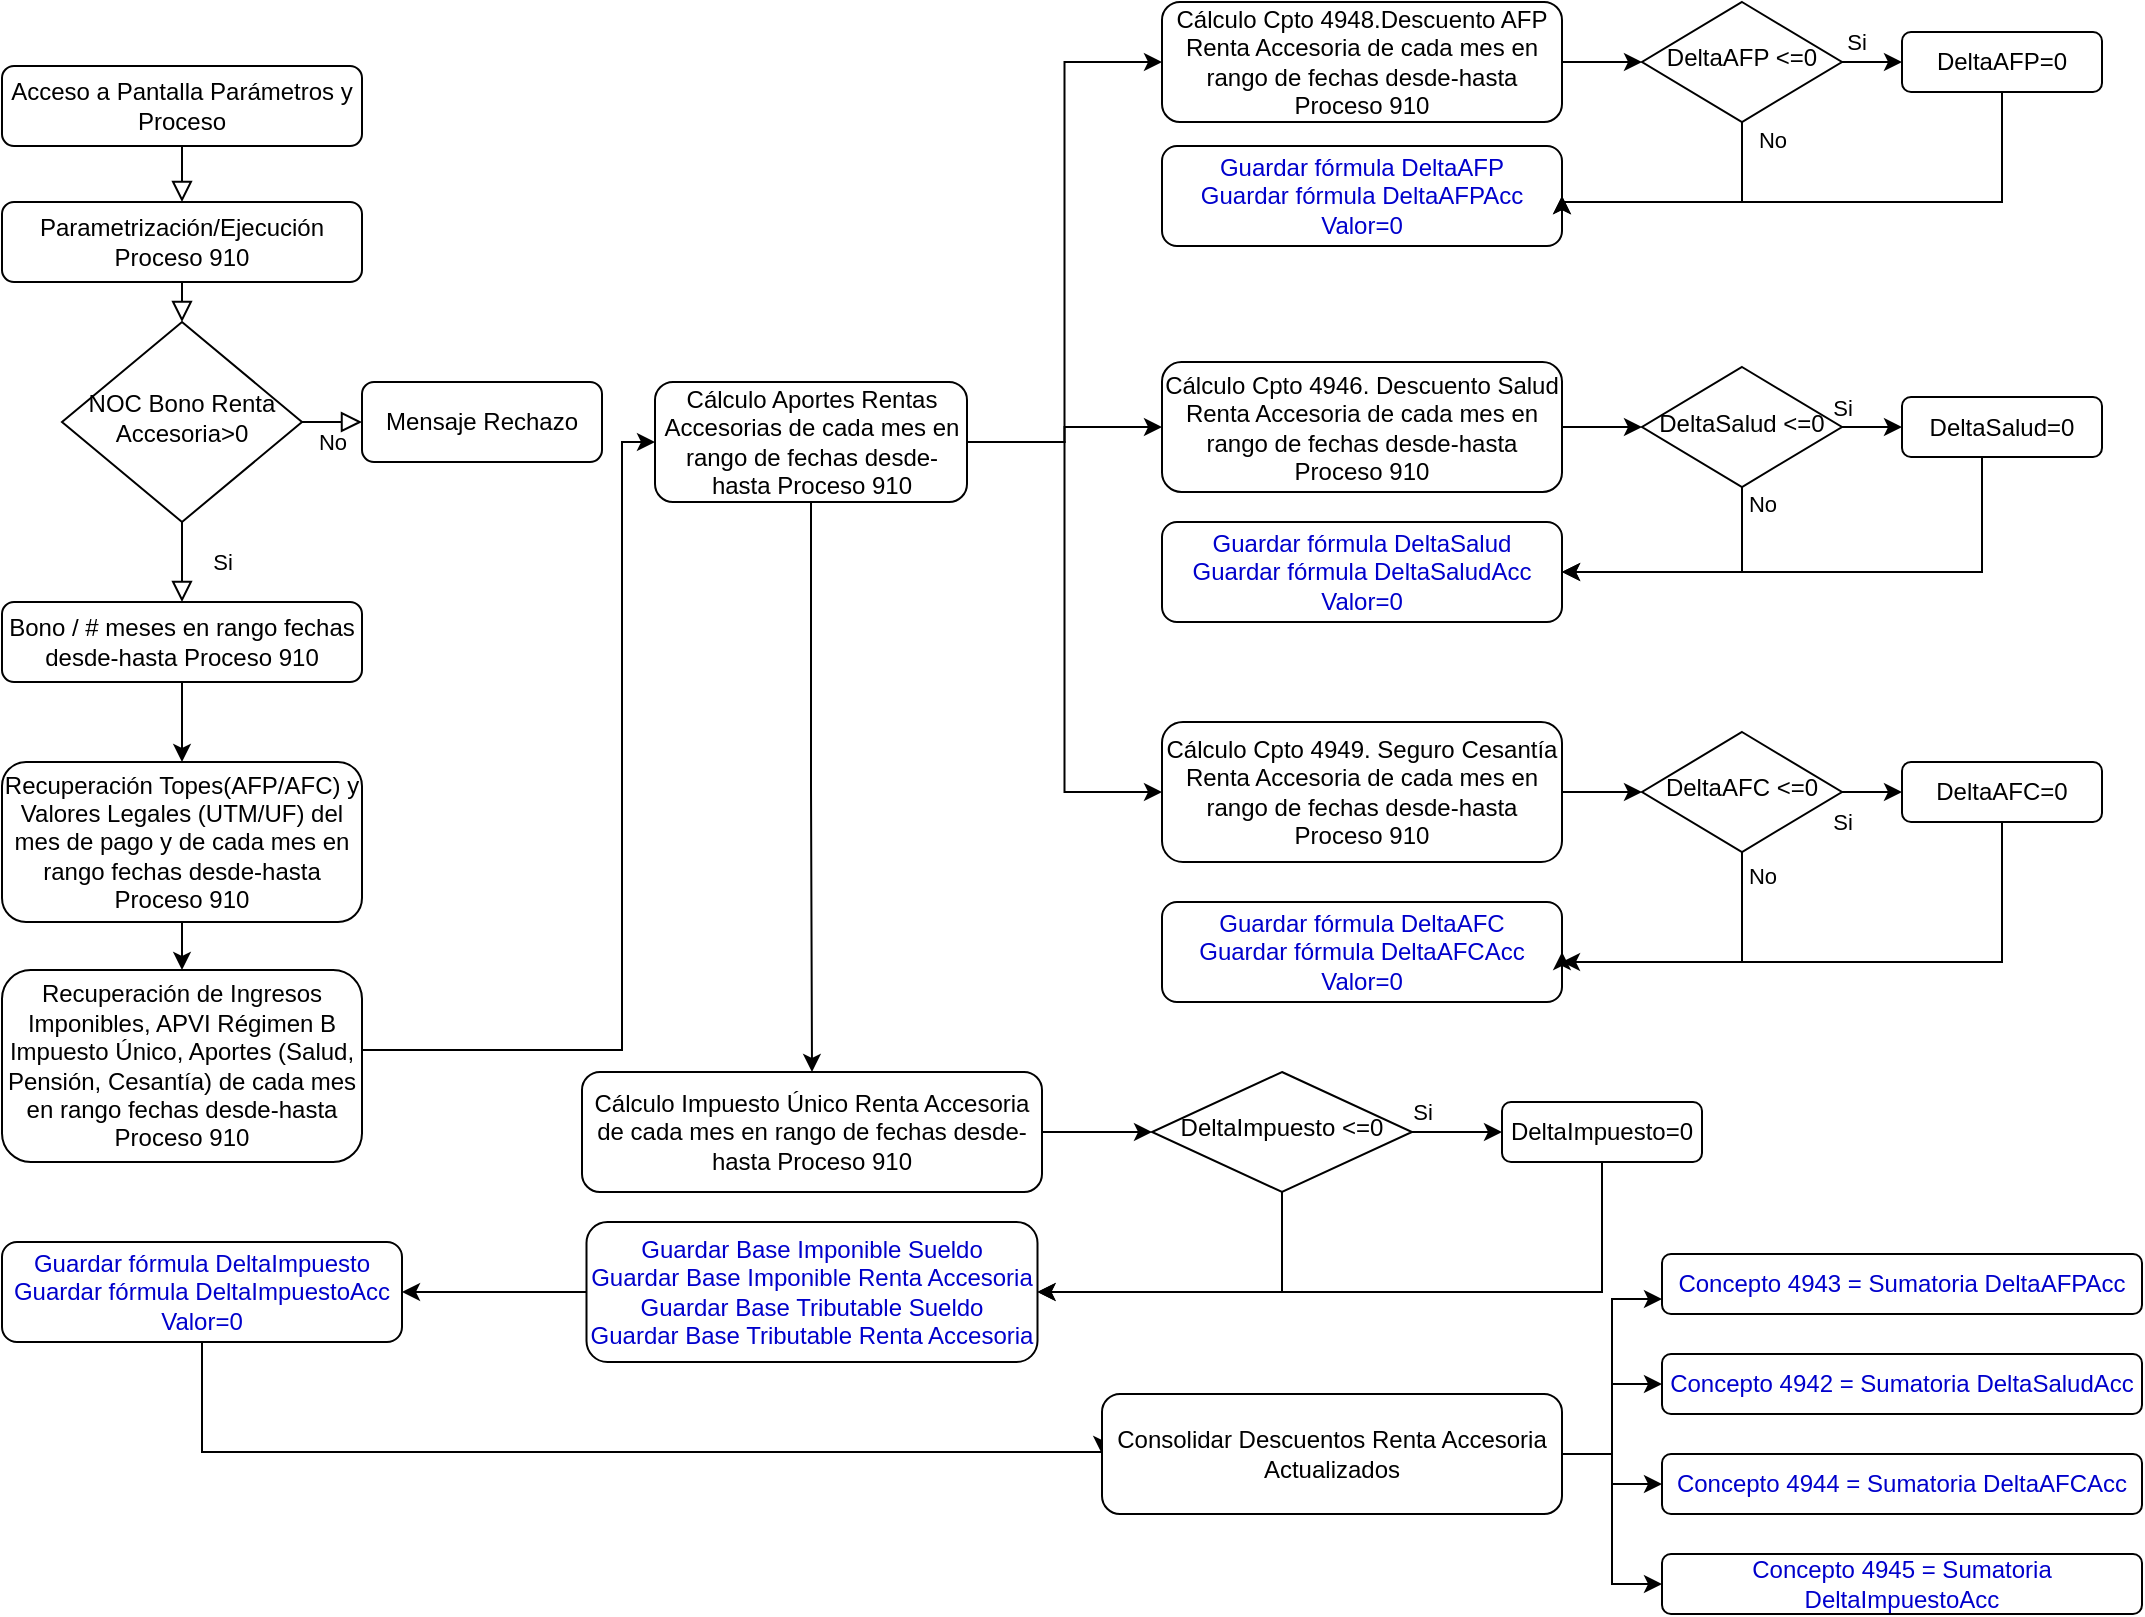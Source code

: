 <mxfile version="20.4.0" type="github">
  <diagram id="C5RBs43oDa-KdzZeNtuy" name="Page-1">
    <mxGraphModel dx="1497" dy="734" grid="1" gridSize="10" guides="1" tooltips="1" connect="1" arrows="1" fold="1" page="1" pageScale="1" pageWidth="1169" pageHeight="1654" math="0" shadow="0">
      <root>
        <mxCell id="WIyWlLk6GJQsqaUBKTNV-0" />
        <mxCell id="WIyWlLk6GJQsqaUBKTNV-1" parent="WIyWlLk6GJQsqaUBKTNV-0" />
        <mxCell id="WIyWlLk6GJQsqaUBKTNV-2" value="" style="rounded=0;html=1;jettySize=auto;orthogonalLoop=1;fontSize=11;endArrow=block;endFill=0;endSize=8;strokeWidth=1;shadow=0;labelBackgroundColor=none;edgeStyle=orthogonalEdgeStyle;exitX=0.5;exitY=1;exitDx=0;exitDy=0;" parent="WIyWlLk6GJQsqaUBKTNV-1" source="U594rOMJoQbYa-PAkSfv-0" edge="1">
          <mxGeometry relative="1" as="geometry">
            <mxPoint x="100" y="150" as="sourcePoint" />
            <mxPoint x="100" y="180" as="targetPoint" />
          </mxGeometry>
        </mxCell>
        <mxCell id="WIyWlLk6GJQsqaUBKTNV-3" value="Acceso a Pantalla Parámetros y Proceso" style="rounded=1;whiteSpace=wrap;html=1;fontSize=12;glass=0;strokeWidth=1;shadow=0;" parent="WIyWlLk6GJQsqaUBKTNV-1" vertex="1">
          <mxGeometry x="10" y="52" width="180" height="40" as="geometry" />
        </mxCell>
        <mxCell id="WIyWlLk6GJQsqaUBKTNV-4" value="Si" style="rounded=0;html=1;jettySize=auto;orthogonalLoop=1;fontSize=11;endArrow=block;endFill=0;endSize=8;strokeWidth=1;shadow=0;labelBackgroundColor=none;edgeStyle=orthogonalEdgeStyle;entryX=0.5;entryY=0;entryDx=0;entryDy=0;" parent="WIyWlLk6GJQsqaUBKTNV-1" source="WIyWlLk6GJQsqaUBKTNV-6" target="WIyWlLk6GJQsqaUBKTNV-11" edge="1">
          <mxGeometry y="20" relative="1" as="geometry">
            <mxPoint as="offset" />
            <mxPoint x="100" y="310" as="targetPoint" />
          </mxGeometry>
        </mxCell>
        <mxCell id="WIyWlLk6GJQsqaUBKTNV-5" value="No" style="edgeStyle=orthogonalEdgeStyle;rounded=0;html=1;jettySize=auto;orthogonalLoop=1;fontSize=11;endArrow=block;endFill=0;endSize=8;strokeWidth=1;shadow=0;labelBackgroundColor=none;entryX=0;entryY=0.5;entryDx=0;entryDy=0;" parent="WIyWlLk6GJQsqaUBKTNV-1" source="WIyWlLk6GJQsqaUBKTNV-6" target="WIyWlLk6GJQsqaUBKTNV-7" edge="1">
          <mxGeometry y="10" relative="1" as="geometry">
            <mxPoint as="offset" />
            <mxPoint x="200" y="230" as="targetPoint" />
          </mxGeometry>
        </mxCell>
        <mxCell id="WIyWlLk6GJQsqaUBKTNV-6" value="NOC Bono Renta Accesoria&amp;gt;0" style="rhombus;whiteSpace=wrap;html=1;shadow=0;fontFamily=Helvetica;fontSize=12;align=center;strokeWidth=1;spacing=6;spacingTop=-4;" parent="WIyWlLk6GJQsqaUBKTNV-1" vertex="1">
          <mxGeometry x="40" y="180" width="120" height="100" as="geometry" />
        </mxCell>
        <mxCell id="WIyWlLk6GJQsqaUBKTNV-7" value="Mensaje Rechazo" style="rounded=1;whiteSpace=wrap;html=1;fontSize=12;glass=0;strokeWidth=1;shadow=0;" parent="WIyWlLk6GJQsqaUBKTNV-1" vertex="1">
          <mxGeometry x="190" y="210" width="120" height="40" as="geometry" />
        </mxCell>
        <mxCell id="U594rOMJoQbYa-PAkSfv-7" style="edgeStyle=orthogonalEdgeStyle;rounded=0;orthogonalLoop=1;jettySize=auto;html=1;entryX=0.5;entryY=0;entryDx=0;entryDy=0;" edge="1" parent="WIyWlLk6GJQsqaUBKTNV-1" source="WIyWlLk6GJQsqaUBKTNV-11" target="U594rOMJoQbYa-PAkSfv-6">
          <mxGeometry relative="1" as="geometry" />
        </mxCell>
        <mxCell id="WIyWlLk6GJQsqaUBKTNV-11" value="Bono / # meses en rango fechas desde-hasta Proceso 910" style="rounded=1;whiteSpace=wrap;html=1;fontSize=12;glass=0;strokeWidth=1;shadow=0;" parent="WIyWlLk6GJQsqaUBKTNV-1" vertex="1">
          <mxGeometry x="10" y="320" width="180" height="40" as="geometry" />
        </mxCell>
        <mxCell id="U594rOMJoQbYa-PAkSfv-0" value="Parametrización/Ejecución Proceso 910" style="rounded=1;whiteSpace=wrap;html=1;fontSize=12;glass=0;strokeWidth=1;shadow=0;" vertex="1" parent="WIyWlLk6GJQsqaUBKTNV-1">
          <mxGeometry x="10" y="120" width="180" height="40" as="geometry" />
        </mxCell>
        <mxCell id="U594rOMJoQbYa-PAkSfv-1" value="" style="rounded=0;html=1;jettySize=auto;orthogonalLoop=1;fontSize=11;endArrow=block;endFill=0;endSize=8;strokeWidth=1;shadow=0;labelBackgroundColor=none;edgeStyle=orthogonalEdgeStyle;exitX=0.5;exitY=1;exitDx=0;exitDy=0;entryX=0.5;entryY=0;entryDx=0;entryDy=0;" edge="1" parent="WIyWlLk6GJQsqaUBKTNV-1" source="WIyWlLk6GJQsqaUBKTNV-3" target="U594rOMJoQbYa-PAkSfv-0">
          <mxGeometry relative="1" as="geometry">
            <mxPoint x="230" y="80" as="sourcePoint" />
            <mxPoint x="230" y="110" as="targetPoint" />
          </mxGeometry>
        </mxCell>
        <mxCell id="U594rOMJoQbYa-PAkSfv-9" value="" style="edgeStyle=orthogonalEdgeStyle;rounded=0;orthogonalLoop=1;jettySize=auto;html=1;" edge="1" parent="WIyWlLk6GJQsqaUBKTNV-1" source="U594rOMJoQbYa-PAkSfv-6" target="U594rOMJoQbYa-PAkSfv-8">
          <mxGeometry relative="1" as="geometry" />
        </mxCell>
        <mxCell id="U594rOMJoQbYa-PAkSfv-6" value="Recuperación Topes(AFP/AFC) y Valores Legales (UTM/UF) del mes de pago y de cada mes en rango fechas desde-hasta Proceso 910" style="rounded=1;whiteSpace=wrap;html=1;fontSize=12;glass=0;strokeWidth=1;shadow=0;" vertex="1" parent="WIyWlLk6GJQsqaUBKTNV-1">
          <mxGeometry x="10" y="400" width="180" height="80" as="geometry" />
        </mxCell>
        <mxCell id="U594rOMJoQbYa-PAkSfv-21" style="edgeStyle=orthogonalEdgeStyle;rounded=0;orthogonalLoop=1;jettySize=auto;html=1;entryX=0;entryY=0.5;entryDx=0;entryDy=0;" edge="1" parent="WIyWlLk6GJQsqaUBKTNV-1" source="U594rOMJoQbYa-PAkSfv-8" target="U594rOMJoQbYa-PAkSfv-11">
          <mxGeometry relative="1" as="geometry">
            <Array as="points">
              <mxPoint x="320" y="544" />
              <mxPoint x="320" y="240" />
            </Array>
          </mxGeometry>
        </mxCell>
        <mxCell id="U594rOMJoQbYa-PAkSfv-8" value="Recuperación de Ingresos Imponibles, APVI Régimen B Impuesto Único, Aportes (Salud, Pensión, Cesantía) de cada mes en rango fechas desde-hasta Proceso 910" style="rounded=1;whiteSpace=wrap;html=1;fontSize=12;glass=0;strokeWidth=1;shadow=0;" vertex="1" parent="WIyWlLk6GJQsqaUBKTNV-1">
          <mxGeometry x="10" y="504" width="180" height="96" as="geometry" />
        </mxCell>
        <mxCell id="U594rOMJoQbYa-PAkSfv-36" style="edgeStyle=orthogonalEdgeStyle;rounded=0;orthogonalLoop=1;jettySize=auto;html=1;entryX=0;entryY=0.5;entryDx=0;entryDy=0;" edge="1" parent="WIyWlLk6GJQsqaUBKTNV-1" source="U594rOMJoQbYa-PAkSfv-10" target="U594rOMJoQbYa-PAkSfv-35">
          <mxGeometry relative="1" as="geometry" />
        </mxCell>
        <mxCell id="U594rOMJoQbYa-PAkSfv-10" value="Cálculo Cpto 4948.Descuento AFP Renta Accesoria de cada mes en rango de fechas desde-hasta Proceso 910" style="rounded=1;whiteSpace=wrap;html=1;fontSize=12;glass=0;strokeWidth=1;shadow=0;" vertex="1" parent="WIyWlLk6GJQsqaUBKTNV-1">
          <mxGeometry x="590" y="20" width="200" height="60" as="geometry" />
        </mxCell>
        <mxCell id="U594rOMJoQbYa-PAkSfv-19" style="edgeStyle=orthogonalEdgeStyle;rounded=0;orthogonalLoop=1;jettySize=auto;html=1;entryX=0.5;entryY=0;entryDx=0;entryDy=0;" edge="1" parent="WIyWlLk6GJQsqaUBKTNV-1" source="U594rOMJoQbYa-PAkSfv-11" target="U594rOMJoQbYa-PAkSfv-18">
          <mxGeometry relative="1" as="geometry" />
        </mxCell>
        <mxCell id="U594rOMJoQbYa-PAkSfv-28" style="edgeStyle=orthogonalEdgeStyle;rounded=0;orthogonalLoop=1;jettySize=auto;html=1;entryX=0;entryY=0.5;entryDx=0;entryDy=0;" edge="1" parent="WIyWlLk6GJQsqaUBKTNV-1" source="U594rOMJoQbYa-PAkSfv-11" target="U594rOMJoQbYa-PAkSfv-10">
          <mxGeometry relative="1" as="geometry" />
        </mxCell>
        <mxCell id="U594rOMJoQbYa-PAkSfv-30" style="edgeStyle=orthogonalEdgeStyle;rounded=0;orthogonalLoop=1;jettySize=auto;html=1;entryX=0;entryY=0.5;entryDx=0;entryDy=0;" edge="1" parent="WIyWlLk6GJQsqaUBKTNV-1" source="U594rOMJoQbYa-PAkSfv-11" target="U594rOMJoQbYa-PAkSfv-14">
          <mxGeometry relative="1" as="geometry" />
        </mxCell>
        <mxCell id="U594rOMJoQbYa-PAkSfv-31" style="edgeStyle=orthogonalEdgeStyle;rounded=0;orthogonalLoop=1;jettySize=auto;html=1;entryX=0;entryY=0.5;entryDx=0;entryDy=0;" edge="1" parent="WIyWlLk6GJQsqaUBKTNV-1" source="U594rOMJoQbYa-PAkSfv-11" target="U594rOMJoQbYa-PAkSfv-16">
          <mxGeometry relative="1" as="geometry" />
        </mxCell>
        <mxCell id="U594rOMJoQbYa-PAkSfv-11" value="Cálculo Aportes Rentas Accesorias de cada mes en rango de fechas desde-hasta Proceso 910" style="rounded=1;whiteSpace=wrap;html=1;fontSize=12;glass=0;strokeWidth=1;shadow=0;" vertex="1" parent="WIyWlLk6GJQsqaUBKTNV-1">
          <mxGeometry x="336.5" y="210" width="156" height="60" as="geometry" />
        </mxCell>
        <mxCell id="U594rOMJoQbYa-PAkSfv-47" style="edgeStyle=orthogonalEdgeStyle;rounded=0;orthogonalLoop=1;jettySize=auto;html=1;entryX=0;entryY=0.5;entryDx=0;entryDy=0;" edge="1" parent="WIyWlLk6GJQsqaUBKTNV-1" source="U594rOMJoQbYa-PAkSfv-14" target="U594rOMJoQbYa-PAkSfv-45">
          <mxGeometry relative="1" as="geometry" />
        </mxCell>
        <mxCell id="U594rOMJoQbYa-PAkSfv-14" value="Cálculo Cpto 4946. Descuento Salud Renta Accesoria de cada mes en rango de fechas desde-hasta Proceso 910" style="rounded=1;whiteSpace=wrap;html=1;fontSize=12;glass=0;strokeWidth=1;shadow=0;" vertex="1" parent="WIyWlLk6GJQsqaUBKTNV-1">
          <mxGeometry x="590" y="200" width="200" height="65" as="geometry" />
        </mxCell>
        <mxCell id="U594rOMJoQbYa-PAkSfv-57" style="edgeStyle=orthogonalEdgeStyle;rounded=0;orthogonalLoop=1;jettySize=auto;html=1;entryX=0;entryY=0.5;entryDx=0;entryDy=0;" edge="1" parent="WIyWlLk6GJQsqaUBKTNV-1" source="U594rOMJoQbYa-PAkSfv-16" target="U594rOMJoQbYa-PAkSfv-55">
          <mxGeometry relative="1" as="geometry" />
        </mxCell>
        <mxCell id="U594rOMJoQbYa-PAkSfv-16" value="Cálculo Cpto 4949. Seguro Cesantía Renta Accesoria de cada mes en rango de fechas desde-hasta Proceso 910" style="rounded=1;whiteSpace=wrap;html=1;fontSize=12;glass=0;strokeWidth=1;shadow=0;" vertex="1" parent="WIyWlLk6GJQsqaUBKTNV-1">
          <mxGeometry x="590" y="380" width="200" height="70" as="geometry" />
        </mxCell>
        <mxCell id="U594rOMJoQbYa-PAkSfv-67" style="edgeStyle=orthogonalEdgeStyle;rounded=0;orthogonalLoop=1;jettySize=auto;html=1;entryX=0;entryY=0.5;entryDx=0;entryDy=0;" edge="1" parent="WIyWlLk6GJQsqaUBKTNV-1" source="U594rOMJoQbYa-PAkSfv-18" target="U594rOMJoQbYa-PAkSfv-64">
          <mxGeometry relative="1" as="geometry" />
        </mxCell>
        <mxCell id="U594rOMJoQbYa-PAkSfv-73" style="edgeStyle=orthogonalEdgeStyle;rounded=0;orthogonalLoop=1;jettySize=auto;html=1;entryX=0;entryY=0.5;entryDx=0;entryDy=0;exitX=0.5;exitY=1;exitDx=0;exitDy=0;" edge="1" parent="WIyWlLk6GJQsqaUBKTNV-1" source="U594rOMJoQbYa-PAkSfv-63" target="U594rOMJoQbYa-PAkSfv-72">
          <mxGeometry relative="1" as="geometry">
            <Array as="points">
              <mxPoint x="110" y="745" />
              <mxPoint x="560" y="745" />
            </Array>
          </mxGeometry>
        </mxCell>
        <mxCell id="U594rOMJoQbYa-PAkSfv-18" value="Cálculo Impuesto Único Renta Accesoria de cada mes en rango de fechas desde-hasta Proceso 910" style="rounded=1;whiteSpace=wrap;html=1;fontSize=12;glass=0;strokeWidth=1;shadow=0;" vertex="1" parent="WIyWlLk6GJQsqaUBKTNV-1">
          <mxGeometry x="300" y="555" width="230" height="60" as="geometry" />
        </mxCell>
        <mxCell id="U594rOMJoQbYa-PAkSfv-22" value="Guardar fórmula DeltaAFP&lt;br&gt;Guardar fórmula DeltaAFPAcc&lt;br&gt;Valor=0" style="rounded=1;whiteSpace=wrap;html=1;fontSize=12;glass=0;strokeWidth=1;shadow=0;fontStyle=0;fontColor=#0000CC;" vertex="1" parent="WIyWlLk6GJQsqaUBKTNV-1">
          <mxGeometry x="590" y="92" width="200" height="50" as="geometry" />
        </mxCell>
        <mxCell id="U594rOMJoQbYa-PAkSfv-23" value="Guardar fórmula DeltaSalud&lt;br&gt;Guardar fórmula DeltaSaludAcc&lt;br&gt;Valor=0" style="rounded=1;whiteSpace=wrap;html=1;fontSize=12;glass=0;strokeWidth=1;shadow=0;fontStyle=0;fontColor=#0000CC;" vertex="1" parent="WIyWlLk6GJQsqaUBKTNV-1">
          <mxGeometry x="590" y="280" width="200" height="50" as="geometry" />
        </mxCell>
        <mxCell id="U594rOMJoQbYa-PAkSfv-24" value="Guardar fórmula DeltaAFC&lt;br&gt;Guardar fórmula DeltaAFCAcc&lt;br&gt;Valor=0" style="rounded=1;whiteSpace=wrap;html=1;fontSize=12;glass=0;strokeWidth=1;shadow=0;fontStyle=0;fontColor=#0000CC;" vertex="1" parent="WIyWlLk6GJQsqaUBKTNV-1">
          <mxGeometry x="590" y="470" width="200" height="50" as="geometry" />
        </mxCell>
        <mxCell id="U594rOMJoQbYa-PAkSfv-40" value="No" style="edgeStyle=orthogonalEdgeStyle;rounded=0;orthogonalLoop=1;jettySize=auto;html=1;entryX=1;entryY=0.5;entryDx=0;entryDy=0;" edge="1" parent="WIyWlLk6GJQsqaUBKTNV-1" source="U594rOMJoQbYa-PAkSfv-35" target="U594rOMJoQbYa-PAkSfv-22">
          <mxGeometry x="-0.867" y="15" relative="1" as="geometry">
            <Array as="points">
              <mxPoint x="880" y="120" />
              <mxPoint x="790" y="120" />
            </Array>
            <mxPoint as="offset" />
          </mxGeometry>
        </mxCell>
        <mxCell id="U594rOMJoQbYa-PAkSfv-41" value="Si" style="edgeStyle=orthogonalEdgeStyle;rounded=0;orthogonalLoop=1;jettySize=auto;html=1;entryX=0;entryY=0.5;entryDx=0;entryDy=0;" edge="1" parent="WIyWlLk6GJQsqaUBKTNV-1" source="U594rOMJoQbYa-PAkSfv-35" target="U594rOMJoQbYa-PAkSfv-39">
          <mxGeometry x="-0.714" y="10" relative="1" as="geometry">
            <mxPoint as="offset" />
          </mxGeometry>
        </mxCell>
        <mxCell id="U594rOMJoQbYa-PAkSfv-35" value="DeltaAFP &amp;lt;=0" style="rhombus;whiteSpace=wrap;html=1;shadow=0;fontFamily=Helvetica;fontSize=12;align=center;strokeWidth=1;spacing=6;spacingTop=-4;" vertex="1" parent="WIyWlLk6GJQsqaUBKTNV-1">
          <mxGeometry x="830" y="20" width="100" height="60" as="geometry" />
        </mxCell>
        <mxCell id="U594rOMJoQbYa-PAkSfv-42" style="edgeStyle=orthogonalEdgeStyle;rounded=0;orthogonalLoop=1;jettySize=auto;html=1;entryX=1;entryY=0.5;entryDx=0;entryDy=0;exitX=0.5;exitY=1;exitDx=0;exitDy=0;" edge="1" parent="WIyWlLk6GJQsqaUBKTNV-1" source="U594rOMJoQbYa-PAkSfv-39" target="U594rOMJoQbYa-PAkSfv-22">
          <mxGeometry relative="1" as="geometry">
            <Array as="points">
              <mxPoint x="1010" y="120" />
              <mxPoint x="790" y="120" />
            </Array>
          </mxGeometry>
        </mxCell>
        <mxCell id="U594rOMJoQbYa-PAkSfv-39" value="DeltaAFP=0" style="rounded=1;whiteSpace=wrap;html=1;fontSize=12;glass=0;strokeWidth=1;shadow=0;" vertex="1" parent="WIyWlLk6GJQsqaUBKTNV-1">
          <mxGeometry x="960" y="35" width="100" height="30" as="geometry" />
        </mxCell>
        <mxCell id="U594rOMJoQbYa-PAkSfv-48" value="Si" style="edgeStyle=orthogonalEdgeStyle;rounded=0;orthogonalLoop=1;jettySize=auto;html=1;entryX=0;entryY=0.5;entryDx=0;entryDy=0;" edge="1" parent="WIyWlLk6GJQsqaUBKTNV-1" source="U594rOMJoQbYa-PAkSfv-45" target="U594rOMJoQbYa-PAkSfv-46">
          <mxGeometry x="-1" y="10" relative="1" as="geometry">
            <mxPoint as="offset" />
          </mxGeometry>
        </mxCell>
        <mxCell id="U594rOMJoQbYa-PAkSfv-51" value="No" style="edgeStyle=orthogonalEdgeStyle;rounded=0;orthogonalLoop=1;jettySize=auto;html=1;entryX=1;entryY=0.5;entryDx=0;entryDy=0;" edge="1" parent="WIyWlLk6GJQsqaUBKTNV-1" source="U594rOMJoQbYa-PAkSfv-45" target="U594rOMJoQbYa-PAkSfv-23">
          <mxGeometry x="-0.871" y="10" relative="1" as="geometry">
            <Array as="points">
              <mxPoint x="880" y="305" />
            </Array>
            <mxPoint as="offset" />
          </mxGeometry>
        </mxCell>
        <mxCell id="U594rOMJoQbYa-PAkSfv-45" value="DeltaSalud &amp;lt;=0" style="rhombus;whiteSpace=wrap;html=1;shadow=0;fontFamily=Helvetica;fontSize=12;align=center;strokeWidth=1;spacing=6;spacingTop=-4;" vertex="1" parent="WIyWlLk6GJQsqaUBKTNV-1">
          <mxGeometry x="830" y="202.5" width="100" height="60" as="geometry" />
        </mxCell>
        <mxCell id="U594rOMJoQbYa-PAkSfv-52" style="edgeStyle=orthogonalEdgeStyle;rounded=0;orthogonalLoop=1;jettySize=auto;html=1;entryX=1;entryY=0.5;entryDx=0;entryDy=0;" edge="1" parent="WIyWlLk6GJQsqaUBKTNV-1" source="U594rOMJoQbYa-PAkSfv-46" target="U594rOMJoQbYa-PAkSfv-23">
          <mxGeometry relative="1" as="geometry">
            <Array as="points">
              <mxPoint x="1000" y="305" />
            </Array>
          </mxGeometry>
        </mxCell>
        <mxCell id="U594rOMJoQbYa-PAkSfv-46" value="DeltaSalud=0" style="rounded=1;whiteSpace=wrap;html=1;fontSize=12;glass=0;strokeWidth=1;shadow=0;" vertex="1" parent="WIyWlLk6GJQsqaUBKTNV-1">
          <mxGeometry x="960" y="217.5" width="100" height="30" as="geometry" />
        </mxCell>
        <mxCell id="U594rOMJoQbYa-PAkSfv-58" value="Si" style="edgeStyle=orthogonalEdgeStyle;rounded=0;orthogonalLoop=1;jettySize=auto;html=1;entryX=0;entryY=0.5;entryDx=0;entryDy=0;" edge="1" parent="WIyWlLk6GJQsqaUBKTNV-1" source="U594rOMJoQbYa-PAkSfv-55" target="U594rOMJoQbYa-PAkSfv-56">
          <mxGeometry x="-1" y="-15" relative="1" as="geometry">
            <mxPoint as="offset" />
          </mxGeometry>
        </mxCell>
        <mxCell id="U594rOMJoQbYa-PAkSfv-60" style="edgeStyle=orthogonalEdgeStyle;rounded=0;orthogonalLoop=1;jettySize=auto;html=1;entryX=1;entryY=0.5;entryDx=0;entryDy=0;" edge="1" parent="WIyWlLk6GJQsqaUBKTNV-1" source="U594rOMJoQbYa-PAkSfv-55" target="U594rOMJoQbYa-PAkSfv-24">
          <mxGeometry relative="1" as="geometry">
            <mxPoint x="790" y="530" as="targetPoint" />
            <Array as="points">
              <mxPoint x="880" y="500" />
              <mxPoint x="790" y="500" />
            </Array>
          </mxGeometry>
        </mxCell>
        <mxCell id="U594rOMJoQbYa-PAkSfv-61" value="No" style="edgeLabel;html=1;align=center;verticalAlign=middle;resizable=0;points=[];" vertex="1" connectable="0" parent="U594rOMJoQbYa-PAkSfv-60">
          <mxGeometry x="-0.847" y="1" relative="1" as="geometry">
            <mxPoint x="9" as="offset" />
          </mxGeometry>
        </mxCell>
        <mxCell id="U594rOMJoQbYa-PAkSfv-55" value="DeltaAFC &amp;lt;=0" style="rhombus;whiteSpace=wrap;html=1;shadow=0;fontFamily=Helvetica;fontSize=12;align=center;strokeWidth=1;spacing=6;spacingTop=-4;" vertex="1" parent="WIyWlLk6GJQsqaUBKTNV-1">
          <mxGeometry x="830" y="385" width="100" height="60" as="geometry" />
        </mxCell>
        <mxCell id="U594rOMJoQbYa-PAkSfv-59" style="edgeStyle=orthogonalEdgeStyle;rounded=0;orthogonalLoop=1;jettySize=auto;html=1;entryX=1;entryY=0.6;entryDx=0;entryDy=0;entryPerimeter=0;" edge="1" parent="WIyWlLk6GJQsqaUBKTNV-1" source="U594rOMJoQbYa-PAkSfv-56" target="U594rOMJoQbYa-PAkSfv-24">
          <mxGeometry relative="1" as="geometry">
            <Array as="points">
              <mxPoint x="1010" y="500" />
            </Array>
          </mxGeometry>
        </mxCell>
        <mxCell id="U594rOMJoQbYa-PAkSfv-56" value="DeltaAFC=0" style="rounded=1;whiteSpace=wrap;html=1;fontSize=12;glass=0;strokeWidth=1;shadow=0;" vertex="1" parent="WIyWlLk6GJQsqaUBKTNV-1">
          <mxGeometry x="960" y="400" width="100" height="30" as="geometry" />
        </mxCell>
        <mxCell id="U594rOMJoQbYa-PAkSfv-70" style="edgeStyle=orthogonalEdgeStyle;rounded=0;orthogonalLoop=1;jettySize=auto;html=1;entryX=1;entryY=0.5;entryDx=0;entryDy=0;" edge="1" parent="WIyWlLk6GJQsqaUBKTNV-1" source="U594rOMJoQbYa-PAkSfv-62" target="U594rOMJoQbYa-PAkSfv-63">
          <mxGeometry relative="1" as="geometry" />
        </mxCell>
        <mxCell id="U594rOMJoQbYa-PAkSfv-62" value="Guardar Base Imponible Sueldo&lt;br&gt;Guardar Base Imponible Renta Accesoria&lt;br&gt;Guardar Base Tributable Sueldo&lt;br&gt;Guardar Base Tributable Renta Accesoria" style="rounded=1;whiteSpace=wrap;html=1;fontSize=12;glass=0;strokeWidth=1;shadow=0;fontStyle=0;fontColor=#0000CC;" vertex="1" parent="WIyWlLk6GJQsqaUBKTNV-1">
          <mxGeometry x="302.25" y="630" width="225.5" height="70" as="geometry" />
        </mxCell>
        <mxCell id="U594rOMJoQbYa-PAkSfv-63" value="Guardar fórmula DeltaImpuesto&lt;br&gt;Guardar fórmula DeltaImpuestoAcc&lt;br&gt;Valor=0" style="rounded=1;whiteSpace=wrap;html=1;fontSize=12;glass=0;strokeWidth=1;shadow=0;fontStyle=0;fontColor=#0000CC;" vertex="1" parent="WIyWlLk6GJQsqaUBKTNV-1">
          <mxGeometry x="10" y="640" width="200" height="50" as="geometry" />
        </mxCell>
        <mxCell id="U594rOMJoQbYa-PAkSfv-66" value="Si" style="edgeStyle=orthogonalEdgeStyle;rounded=0;orthogonalLoop=1;jettySize=auto;html=1;entryX=0;entryY=0.5;entryDx=0;entryDy=0;" edge="1" parent="WIyWlLk6GJQsqaUBKTNV-1" source="U594rOMJoQbYa-PAkSfv-64" target="U594rOMJoQbYa-PAkSfv-65">
          <mxGeometry x="-0.778" y="10" relative="1" as="geometry">
            <mxPoint as="offset" />
          </mxGeometry>
        </mxCell>
        <mxCell id="U594rOMJoQbYa-PAkSfv-68" style="edgeStyle=orthogonalEdgeStyle;rounded=0;orthogonalLoop=1;jettySize=auto;html=1;entryX=1;entryY=0.5;entryDx=0;entryDy=0;" edge="1" parent="WIyWlLk6GJQsqaUBKTNV-1" source="U594rOMJoQbYa-PAkSfv-64" target="U594rOMJoQbYa-PAkSfv-62">
          <mxGeometry relative="1" as="geometry">
            <Array as="points">
              <mxPoint x="650" y="665" />
            </Array>
          </mxGeometry>
        </mxCell>
        <mxCell id="U594rOMJoQbYa-PAkSfv-64" value="DeltaImpuesto &amp;lt;=0" style="rhombus;whiteSpace=wrap;html=1;shadow=0;fontFamily=Helvetica;fontSize=12;align=center;strokeWidth=1;spacing=6;spacingTop=-4;" vertex="1" parent="WIyWlLk6GJQsqaUBKTNV-1">
          <mxGeometry x="585" y="555" width="130" height="60" as="geometry" />
        </mxCell>
        <mxCell id="U594rOMJoQbYa-PAkSfv-71" style="edgeStyle=orthogonalEdgeStyle;rounded=0;orthogonalLoop=1;jettySize=auto;html=1;entryX=1;entryY=0.5;entryDx=0;entryDy=0;" edge="1" parent="WIyWlLk6GJQsqaUBKTNV-1" source="U594rOMJoQbYa-PAkSfv-65" target="U594rOMJoQbYa-PAkSfv-62">
          <mxGeometry relative="1" as="geometry">
            <Array as="points">
              <mxPoint x="810" y="665" />
            </Array>
          </mxGeometry>
        </mxCell>
        <mxCell id="U594rOMJoQbYa-PAkSfv-65" value="DeltaImpuesto=0" style="rounded=1;whiteSpace=wrap;html=1;fontSize=12;glass=0;strokeWidth=1;shadow=0;" vertex="1" parent="WIyWlLk6GJQsqaUBKTNV-1">
          <mxGeometry x="760" y="570" width="100" height="30" as="geometry" />
        </mxCell>
        <mxCell id="U594rOMJoQbYa-PAkSfv-78" style="edgeStyle=orthogonalEdgeStyle;rounded=0;orthogonalLoop=1;jettySize=auto;html=1;entryX=0;entryY=0.75;entryDx=0;entryDy=0;" edge="1" parent="WIyWlLk6GJQsqaUBKTNV-1" source="U594rOMJoQbYa-PAkSfv-72" target="U594rOMJoQbYa-PAkSfv-74">
          <mxGeometry relative="1" as="geometry" />
        </mxCell>
        <mxCell id="U594rOMJoQbYa-PAkSfv-79" style="edgeStyle=orthogonalEdgeStyle;rounded=0;orthogonalLoop=1;jettySize=auto;html=1;entryX=0;entryY=0.5;entryDx=0;entryDy=0;" edge="1" parent="WIyWlLk6GJQsqaUBKTNV-1" source="U594rOMJoQbYa-PAkSfv-72" target="U594rOMJoQbYa-PAkSfv-75">
          <mxGeometry relative="1" as="geometry" />
        </mxCell>
        <mxCell id="U594rOMJoQbYa-PAkSfv-80" style="edgeStyle=orthogonalEdgeStyle;rounded=0;orthogonalLoop=1;jettySize=auto;html=1;entryX=0;entryY=0.5;entryDx=0;entryDy=0;" edge="1" parent="WIyWlLk6GJQsqaUBKTNV-1" source="U594rOMJoQbYa-PAkSfv-72" target="U594rOMJoQbYa-PAkSfv-76">
          <mxGeometry relative="1" as="geometry" />
        </mxCell>
        <mxCell id="U594rOMJoQbYa-PAkSfv-81" style="edgeStyle=orthogonalEdgeStyle;rounded=0;orthogonalLoop=1;jettySize=auto;html=1;entryX=0;entryY=0.5;entryDx=0;entryDy=0;" edge="1" parent="WIyWlLk6GJQsqaUBKTNV-1" source="U594rOMJoQbYa-PAkSfv-72" target="U594rOMJoQbYa-PAkSfv-77">
          <mxGeometry relative="1" as="geometry" />
        </mxCell>
        <mxCell id="U594rOMJoQbYa-PAkSfv-72" value="Consolidar Descuentos Renta Accesoria Actualizados" style="rounded=1;whiteSpace=wrap;html=1;fontSize=12;glass=0;strokeWidth=1;shadow=0;" vertex="1" parent="WIyWlLk6GJQsqaUBKTNV-1">
          <mxGeometry x="560" y="716" width="230" height="60" as="geometry" />
        </mxCell>
        <mxCell id="U594rOMJoQbYa-PAkSfv-74" value="Concepto 4943 = Sumatoria DeltaAFPAcc" style="rounded=1;whiteSpace=wrap;html=1;fontSize=12;glass=0;strokeWidth=1;shadow=0;fontStyle=0;fontColor=#0000CC;" vertex="1" parent="WIyWlLk6GJQsqaUBKTNV-1">
          <mxGeometry x="840" y="646" width="240" height="30" as="geometry" />
        </mxCell>
        <mxCell id="U594rOMJoQbYa-PAkSfv-75" value="Concepto 4942 = Sumatoria DeltaSaludAcc" style="rounded=1;whiteSpace=wrap;html=1;fontSize=12;glass=0;strokeWidth=1;shadow=0;fontStyle=0;fontColor=#0000CC;" vertex="1" parent="WIyWlLk6GJQsqaUBKTNV-1">
          <mxGeometry x="840" y="696" width="240" height="30" as="geometry" />
        </mxCell>
        <mxCell id="U594rOMJoQbYa-PAkSfv-76" value="Concepto 4944 = Sumatoria DeltaAFCAcc" style="rounded=1;whiteSpace=wrap;html=1;fontSize=12;glass=0;strokeWidth=1;shadow=0;fontStyle=0;fontColor=#0000CC;" vertex="1" parent="WIyWlLk6GJQsqaUBKTNV-1">
          <mxGeometry x="840" y="746" width="240" height="30" as="geometry" />
        </mxCell>
        <mxCell id="U594rOMJoQbYa-PAkSfv-77" value="Concepto 4945 = Sumatoria DeltaImpuestoAcc" style="rounded=1;whiteSpace=wrap;html=1;fontSize=12;glass=0;strokeWidth=1;shadow=0;fontStyle=0;fontColor=#0000CC;" vertex="1" parent="WIyWlLk6GJQsqaUBKTNV-1">
          <mxGeometry x="840" y="796" width="240" height="30" as="geometry" />
        </mxCell>
      </root>
    </mxGraphModel>
  </diagram>
</mxfile>
